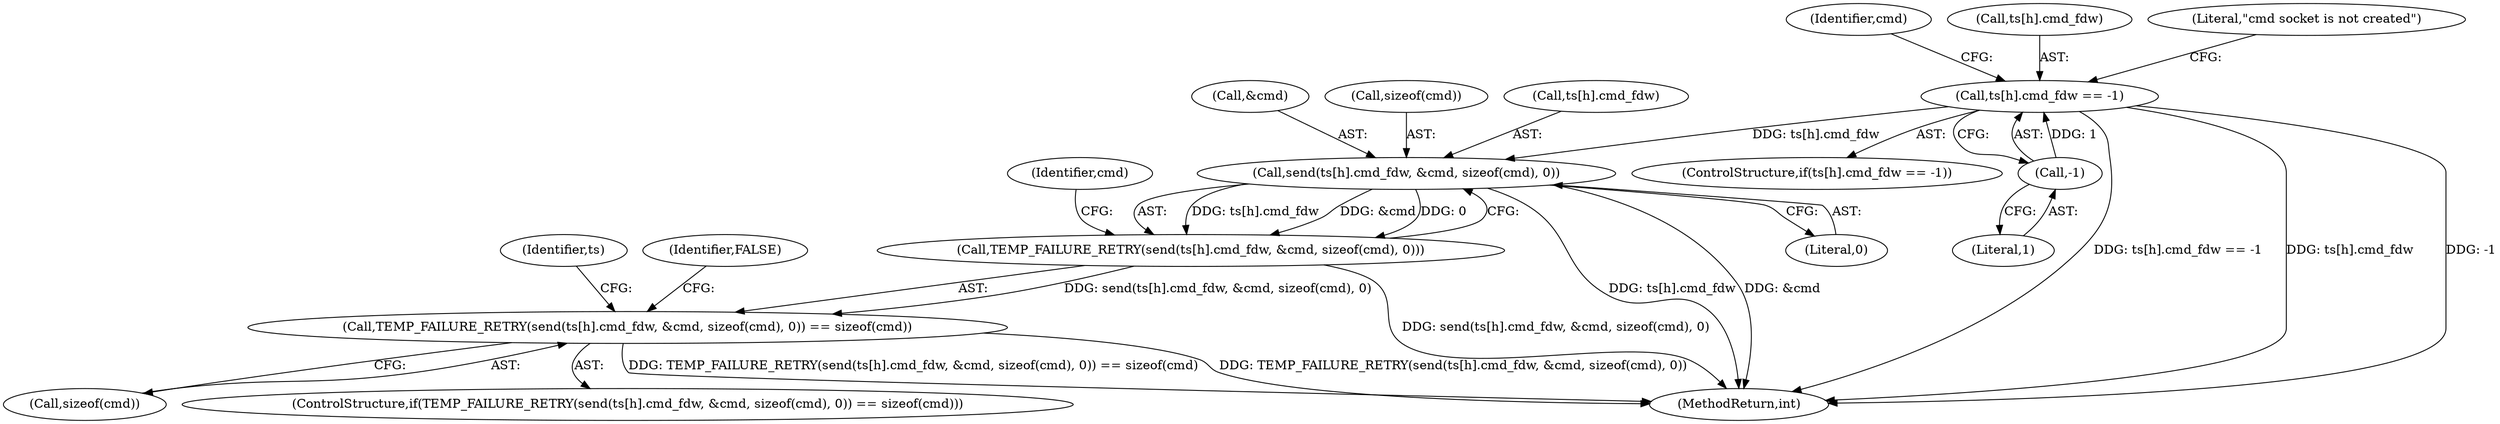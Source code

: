 digraph "0_Android_472271b153c5dc53c28beac55480a8d8434b2d5c_38@array" {
"1000118" [label="(Call,ts[h].cmd_fdw == -1)"];
"1000124" [label="(Call,-1)"];
"1000137" [label="(Call,send(ts[h].cmd_fdw, &cmd, sizeof(cmd), 0))"];
"1000136" [label="(Call,TEMP_FAILURE_RETRY(send(ts[h].cmd_fdw, &cmd, sizeof(cmd), 0)))"];
"1000135" [label="(Call,TEMP_FAILURE_RETRY(send(ts[h].cmd_fdw, &cmd, sizeof(cmd), 0)) == sizeof(cmd))"];
"1000149" [label="(Identifier,cmd)"];
"1000133" [label="(Identifier,cmd)"];
"1000143" [label="(Call,&cmd)"];
"1000124" [label="(Call,-1)"];
"1000117" [label="(ControlStructure,if(ts[h].cmd_fdw == -1))"];
"1000125" [label="(Literal,1)"];
"1000154" [label="(Identifier,ts)"];
"1000119" [label="(Call,ts[h].cmd_fdw)"];
"1000170" [label="(MethodReturn,int)"];
"1000135" [label="(Call,TEMP_FAILURE_RETRY(send(ts[h].cmd_fdw, &cmd, sizeof(cmd), 0)) == sizeof(cmd))"];
"1000128" [label="(Literal,\"cmd socket is not created\")"];
"1000137" [label="(Call,send(ts[h].cmd_fdw, &cmd, sizeof(cmd), 0))"];
"1000147" [label="(Literal,0)"];
"1000148" [label="(Call,sizeof(cmd))"];
"1000169" [label="(Identifier,FALSE)"];
"1000145" [label="(Call,sizeof(cmd))"];
"1000138" [label="(Call,ts[h].cmd_fdw)"];
"1000134" [label="(ControlStructure,if(TEMP_FAILURE_RETRY(send(ts[h].cmd_fdw, &cmd, sizeof(cmd), 0)) == sizeof(cmd)))"];
"1000118" [label="(Call,ts[h].cmd_fdw == -1)"];
"1000136" [label="(Call,TEMP_FAILURE_RETRY(send(ts[h].cmd_fdw, &cmd, sizeof(cmd), 0)))"];
"1000118" -> "1000117"  [label="AST: "];
"1000118" -> "1000124"  [label="CFG: "];
"1000119" -> "1000118"  [label="AST: "];
"1000124" -> "1000118"  [label="AST: "];
"1000128" -> "1000118"  [label="CFG: "];
"1000133" -> "1000118"  [label="CFG: "];
"1000118" -> "1000170"  [label="DDG: ts[h].cmd_fdw == -1"];
"1000118" -> "1000170"  [label="DDG: ts[h].cmd_fdw"];
"1000118" -> "1000170"  [label="DDG: -1"];
"1000124" -> "1000118"  [label="DDG: 1"];
"1000118" -> "1000137"  [label="DDG: ts[h].cmd_fdw"];
"1000124" -> "1000125"  [label="CFG: "];
"1000125" -> "1000124"  [label="AST: "];
"1000137" -> "1000136"  [label="AST: "];
"1000137" -> "1000147"  [label="CFG: "];
"1000138" -> "1000137"  [label="AST: "];
"1000143" -> "1000137"  [label="AST: "];
"1000145" -> "1000137"  [label="AST: "];
"1000147" -> "1000137"  [label="AST: "];
"1000136" -> "1000137"  [label="CFG: "];
"1000137" -> "1000170"  [label="DDG: ts[h].cmd_fdw"];
"1000137" -> "1000170"  [label="DDG: &cmd"];
"1000137" -> "1000136"  [label="DDG: ts[h].cmd_fdw"];
"1000137" -> "1000136"  [label="DDG: &cmd"];
"1000137" -> "1000136"  [label="DDG: 0"];
"1000136" -> "1000135"  [label="AST: "];
"1000149" -> "1000136"  [label="CFG: "];
"1000136" -> "1000170"  [label="DDG: send(ts[h].cmd_fdw, &cmd, sizeof(cmd), 0)"];
"1000136" -> "1000135"  [label="DDG: send(ts[h].cmd_fdw, &cmd, sizeof(cmd), 0)"];
"1000135" -> "1000134"  [label="AST: "];
"1000135" -> "1000148"  [label="CFG: "];
"1000148" -> "1000135"  [label="AST: "];
"1000154" -> "1000135"  [label="CFG: "];
"1000169" -> "1000135"  [label="CFG: "];
"1000135" -> "1000170"  [label="DDG: TEMP_FAILURE_RETRY(send(ts[h].cmd_fdw, &cmd, sizeof(cmd), 0)) == sizeof(cmd)"];
"1000135" -> "1000170"  [label="DDG: TEMP_FAILURE_RETRY(send(ts[h].cmd_fdw, &cmd, sizeof(cmd), 0))"];
}
